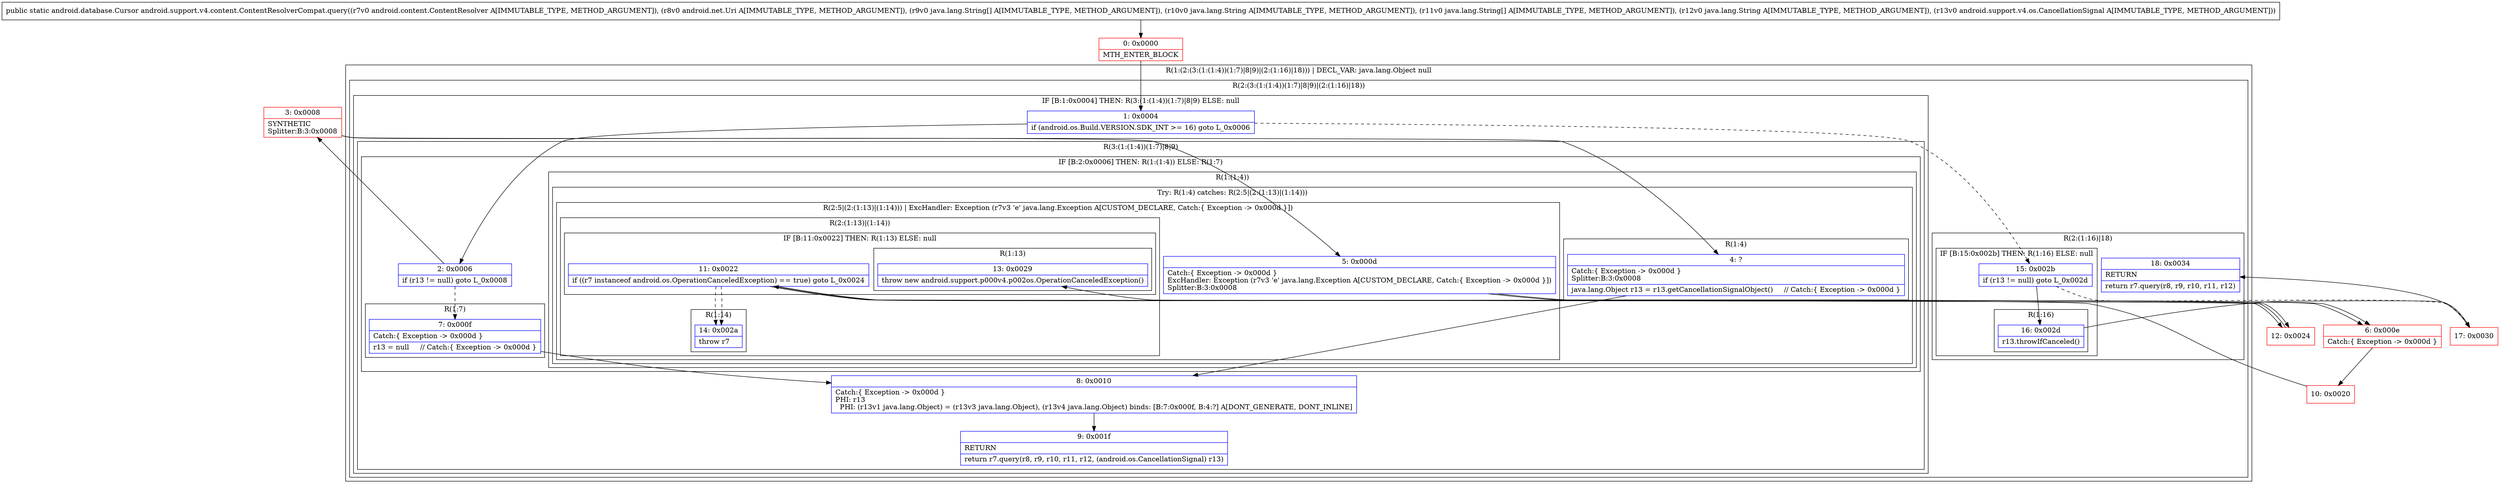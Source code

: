 digraph "CFG forandroid.support.v4.content.ContentResolverCompat.query(Landroid\/content\/ContentResolver;Landroid\/net\/Uri;[Ljava\/lang\/String;Ljava\/lang\/String;[Ljava\/lang\/String;Ljava\/lang\/String;Landroid\/support\/v4\/os\/CancellationSignal;)Landroid\/database\/Cursor;" {
subgraph cluster_Region_1434724597 {
label = "R(1:(2:(3:(1:(1:4))(1:7)|8|9)|(2:(1:16)|18))) | DECL_VAR: java.lang.Object null\l";
node [shape=record,color=blue];
subgraph cluster_Region_1496584707 {
label = "R(2:(3:(1:(1:4))(1:7)|8|9)|(2:(1:16)|18))";
node [shape=record,color=blue];
subgraph cluster_IfRegion_536071770 {
label = "IF [B:1:0x0004] THEN: R(3:(1:(1:4))(1:7)|8|9) ELSE: null";
node [shape=record,color=blue];
Node_1 [shape=record,label="{1\:\ 0x0004|if (android.os.Build.VERSION.SDK_INT \>= 16) goto L_0x0006\l}"];
subgraph cluster_Region_291758753 {
label = "R(3:(1:(1:4))(1:7)|8|9)";
node [shape=record,color=blue];
subgraph cluster_IfRegion_1708434424 {
label = "IF [B:2:0x0006] THEN: R(1:(1:4)) ELSE: R(1:7)";
node [shape=record,color=blue];
Node_2 [shape=record,label="{2\:\ 0x0006|if (r13 != null) goto L_0x0008\l}"];
subgraph cluster_Region_470352203 {
label = "R(1:(1:4))";
node [shape=record,color=blue];
subgraph cluster_TryCatchRegion_487169422 {
label = "Try: R(1:4) catches: R(2:5|(2:(1:13)|(1:14)))";
node [shape=record,color=blue];
subgraph cluster_Region_1718881977 {
label = "R(1:4)";
node [shape=record,color=blue];
Node_4 [shape=record,label="{4\:\ ?|Catch:\{ Exception \-\> 0x000d \}\lSplitter:B:3:0x0008\l|java.lang.Object r13 = r13.getCancellationSignalObject()     \/\/ Catch:\{ Exception \-\> 0x000d \}\l}"];
}
subgraph cluster_Region_326177380 {
label = "R(2:5|(2:(1:13)|(1:14))) | ExcHandler: Exception (r7v3 'e' java.lang.Exception A[CUSTOM_DECLARE, Catch:\{ Exception \-\> 0x000d \}])\l";
node [shape=record,color=blue];
Node_5 [shape=record,label="{5\:\ 0x000d|Catch:\{ Exception \-\> 0x000d \}\lExcHandler: Exception (r7v3 'e' java.lang.Exception A[CUSTOM_DECLARE, Catch:\{ Exception \-\> 0x000d \}])\lSplitter:B:3:0x0008\l}"];
subgraph cluster_Region_1400547473 {
label = "R(2:(1:13)|(1:14))";
node [shape=record,color=blue];
subgraph cluster_IfRegion_120453356 {
label = "IF [B:11:0x0022] THEN: R(1:13) ELSE: null";
node [shape=record,color=blue];
Node_11 [shape=record,label="{11\:\ 0x0022|if ((r7 instanceof android.os.OperationCanceledException) == true) goto L_0x0024\l}"];
subgraph cluster_Region_1444540522 {
label = "R(1:13)";
node [shape=record,color=blue];
Node_13 [shape=record,label="{13\:\ 0x0029|throw new android.support.p000v4.p002os.OperationCanceledException()\l}"];
}
}
subgraph cluster_Region_1306540799 {
label = "R(1:14)";
node [shape=record,color=blue];
Node_14 [shape=record,label="{14\:\ 0x002a|throw r7\l}"];
}
}
}
}
}
subgraph cluster_Region_2128501834 {
label = "R(1:7)";
node [shape=record,color=blue];
Node_7 [shape=record,label="{7\:\ 0x000f|Catch:\{ Exception \-\> 0x000d \}\l|r13 = null     \/\/ Catch:\{ Exception \-\> 0x000d \}\l}"];
}
}
Node_8 [shape=record,label="{8\:\ 0x0010|Catch:\{ Exception \-\> 0x000d \}\lPHI: r13 \l  PHI: (r13v1 java.lang.Object) = (r13v3 java.lang.Object), (r13v4 java.lang.Object) binds: [B:7:0x000f, B:4:?] A[DONT_GENERATE, DONT_INLINE]\l}"];
Node_9 [shape=record,label="{9\:\ 0x001f|RETURN\l|return r7.query(r8, r9, r10, r11, r12, (android.os.CancellationSignal) r13)\l}"];
}
}
subgraph cluster_Region_1264074226 {
label = "R(2:(1:16)|18)";
node [shape=record,color=blue];
subgraph cluster_IfRegion_601507565 {
label = "IF [B:15:0x002b] THEN: R(1:16) ELSE: null";
node [shape=record,color=blue];
Node_15 [shape=record,label="{15\:\ 0x002b|if (r13 != null) goto L_0x002d\l}"];
subgraph cluster_Region_978942044 {
label = "R(1:16)";
node [shape=record,color=blue];
Node_16 [shape=record,label="{16\:\ 0x002d|r13.throwIfCanceled()\l}"];
}
}
Node_18 [shape=record,label="{18\:\ 0x0034|RETURN\l|return r7.query(r8, r9, r10, r11, r12)\l}"];
}
}
}
subgraph cluster_Region_326177380 {
label = "R(2:5|(2:(1:13)|(1:14))) | ExcHandler: Exception (r7v3 'e' java.lang.Exception A[CUSTOM_DECLARE, Catch:\{ Exception \-\> 0x000d \}])\l";
node [shape=record,color=blue];
Node_5 [shape=record,label="{5\:\ 0x000d|Catch:\{ Exception \-\> 0x000d \}\lExcHandler: Exception (r7v3 'e' java.lang.Exception A[CUSTOM_DECLARE, Catch:\{ Exception \-\> 0x000d \}])\lSplitter:B:3:0x0008\l}"];
subgraph cluster_Region_1400547473 {
label = "R(2:(1:13)|(1:14))";
node [shape=record,color=blue];
subgraph cluster_IfRegion_120453356 {
label = "IF [B:11:0x0022] THEN: R(1:13) ELSE: null";
node [shape=record,color=blue];
Node_11 [shape=record,label="{11\:\ 0x0022|if ((r7 instanceof android.os.OperationCanceledException) == true) goto L_0x0024\l}"];
subgraph cluster_Region_1444540522 {
label = "R(1:13)";
node [shape=record,color=blue];
Node_13 [shape=record,label="{13\:\ 0x0029|throw new android.support.p000v4.p002os.OperationCanceledException()\l}"];
}
}
subgraph cluster_Region_1306540799 {
label = "R(1:14)";
node [shape=record,color=blue];
Node_14 [shape=record,label="{14\:\ 0x002a|throw r7\l}"];
}
}
}
Node_0 [shape=record,color=red,label="{0\:\ 0x0000|MTH_ENTER_BLOCK\l}"];
Node_3 [shape=record,color=red,label="{3\:\ 0x0008|SYNTHETIC\lSplitter:B:3:0x0008\l}"];
Node_6 [shape=record,color=red,label="{6\:\ 0x000e|Catch:\{ Exception \-\> 0x000d \}\l}"];
Node_10 [shape=record,color=red,label="{10\:\ 0x0020}"];
Node_12 [shape=record,color=red,label="{12\:\ 0x0024}"];
Node_17 [shape=record,color=red,label="{17\:\ 0x0030}"];
MethodNode[shape=record,label="{public static android.database.Cursor android.support.v4.content.ContentResolverCompat.query((r7v0 android.content.ContentResolver A[IMMUTABLE_TYPE, METHOD_ARGUMENT]), (r8v0 android.net.Uri A[IMMUTABLE_TYPE, METHOD_ARGUMENT]), (r9v0 java.lang.String[] A[IMMUTABLE_TYPE, METHOD_ARGUMENT]), (r10v0 java.lang.String A[IMMUTABLE_TYPE, METHOD_ARGUMENT]), (r11v0 java.lang.String[] A[IMMUTABLE_TYPE, METHOD_ARGUMENT]), (r12v0 java.lang.String A[IMMUTABLE_TYPE, METHOD_ARGUMENT]), (r13v0 android.support.v4.os.CancellationSignal A[IMMUTABLE_TYPE, METHOD_ARGUMENT])) }"];
MethodNode -> Node_0;
Node_1 -> Node_2;
Node_1 -> Node_15[style=dashed];
Node_2 -> Node_3;
Node_2 -> Node_7[style=dashed];
Node_4 -> Node_8;
Node_5 -> Node_6;
Node_11 -> Node_12;
Node_11 -> Node_14[style=dashed];
Node_7 -> Node_8;
Node_8 -> Node_9;
Node_15 -> Node_16;
Node_15 -> Node_17[style=dashed];
Node_16 -> Node_17;
Node_5 -> Node_6;
Node_11 -> Node_12;
Node_11 -> Node_14[style=dashed];
Node_0 -> Node_1;
Node_3 -> Node_4;
Node_3 -> Node_5;
Node_6 -> Node_10;
Node_10 -> Node_11;
Node_12 -> Node_13;
Node_17 -> Node_18;
}

